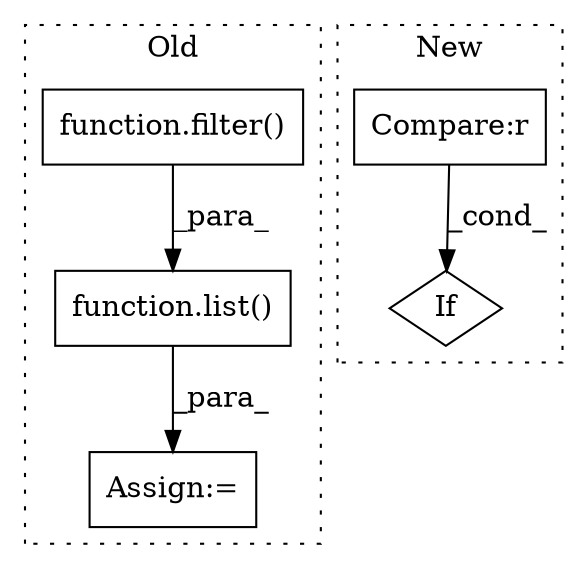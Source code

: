 digraph G {
subgraph cluster0 {
1 [label="function.filter()" a="75" s="12797,12872" l="7,1" shape="box"];
4 [label="function.list()" a="75" s="12775,12873" l="22,14" shape="box"];
5 [label="Assign:=" a="68" s="12745" l="3" shape="box"];
label = "Old";
style="dotted";
}
subgraph cluster1 {
2 [label="If" a="96" s="13020" l="3" shape="diamond"];
3 [label="Compare:r" a="40" s="13023" l="12" shape="box"];
label = "New";
style="dotted";
}
1 -> 4 [label="_para_"];
3 -> 2 [label="_cond_"];
4 -> 5 [label="_para_"];
}